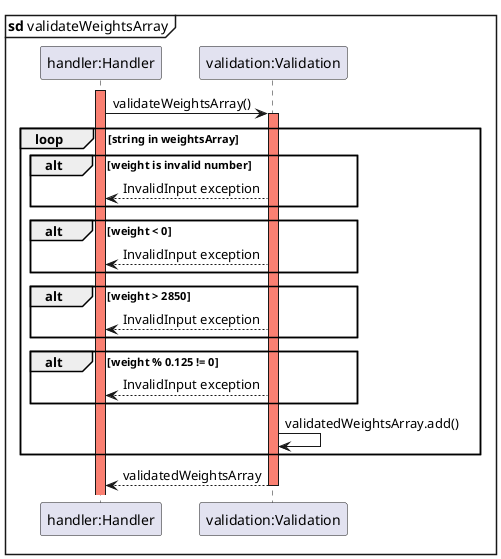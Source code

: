 @startuml
mainframe **sd** validateWeightsArray
participant "handler:Handler" as Handler
participant "validation:Validation" as Validation

activate Handler #Salmon
Handler -> Validation: validateWeightsArray()
activate Validation #salmon

loop string in weightsArray
    
    alt weight is invalid number
        Validation --> Handler: InvalidInput exception
    end
    alt weight < 0
        Validation --> Handler: InvalidInput exception
    end

    alt weight > 2850
        Validation --> Handler: InvalidInput exception
    end

    alt weight % 0.125 != 0
        Validation --> Handler: InvalidInput exception
    end

    Validation -> Validation: validatedWeightsArray.add()
end

Validation --> Handler: validatedWeightsArray
deactivate Validation
@enduml